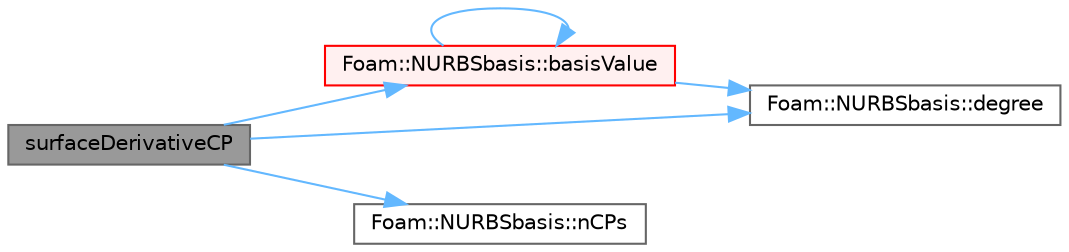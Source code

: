 digraph "surfaceDerivativeCP"
{
 // LATEX_PDF_SIZE
  bgcolor="transparent";
  edge [fontname=Helvetica,fontsize=10,labelfontname=Helvetica,labelfontsize=10];
  node [fontname=Helvetica,fontsize=10,shape=box,height=0.2,width=0.4];
  rankdir="LR";
  Node1 [id="Node000001",label="surfaceDerivativeCP",height=0.2,width=0.4,color="gray40", fillcolor="grey60", style="filled", fontcolor="black",tooltip=" "];
  Node1 -> Node2 [id="edge1_Node000001_Node000002",color="steelblue1",style="solid",tooltip=" "];
  Node2 [id="Node000002",label="Foam::NURBSbasis::basisValue",height=0.2,width=0.4,color="red", fillcolor="#FFF0F0", style="filled",URL="$classFoam_1_1NURBSbasis.html#a98ebe833695a8186a1264fbe881fb2bd",tooltip=" "];
  Node2 -> Node2 [id="edge2_Node000002_Node000002",color="steelblue1",style="solid",tooltip=" "];
  Node2 -> Node4 [id="edge3_Node000002_Node000004",color="steelblue1",style="solid",tooltip=" "];
  Node4 [id="Node000004",label="Foam::NURBSbasis::degree",height=0.2,width=0.4,color="grey40", fillcolor="white", style="filled",URL="$classFoam_1_1NURBSbasis.html#a9023e3582ccee9743e275232a754eb48",tooltip=" "];
  Node1 -> Node4 [id="edge4_Node000001_Node000004",color="steelblue1",style="solid",tooltip=" "];
  Node1 -> Node5 [id="edge5_Node000001_Node000005",color="steelblue1",style="solid",tooltip=" "];
  Node5 [id="Node000005",label="Foam::NURBSbasis::nCPs",height=0.2,width=0.4,color="grey40", fillcolor="white", style="filled",URL="$classFoam_1_1NURBSbasis.html#a2780650ef4e82bb6e87a6a21892eec99",tooltip=" "];
}
